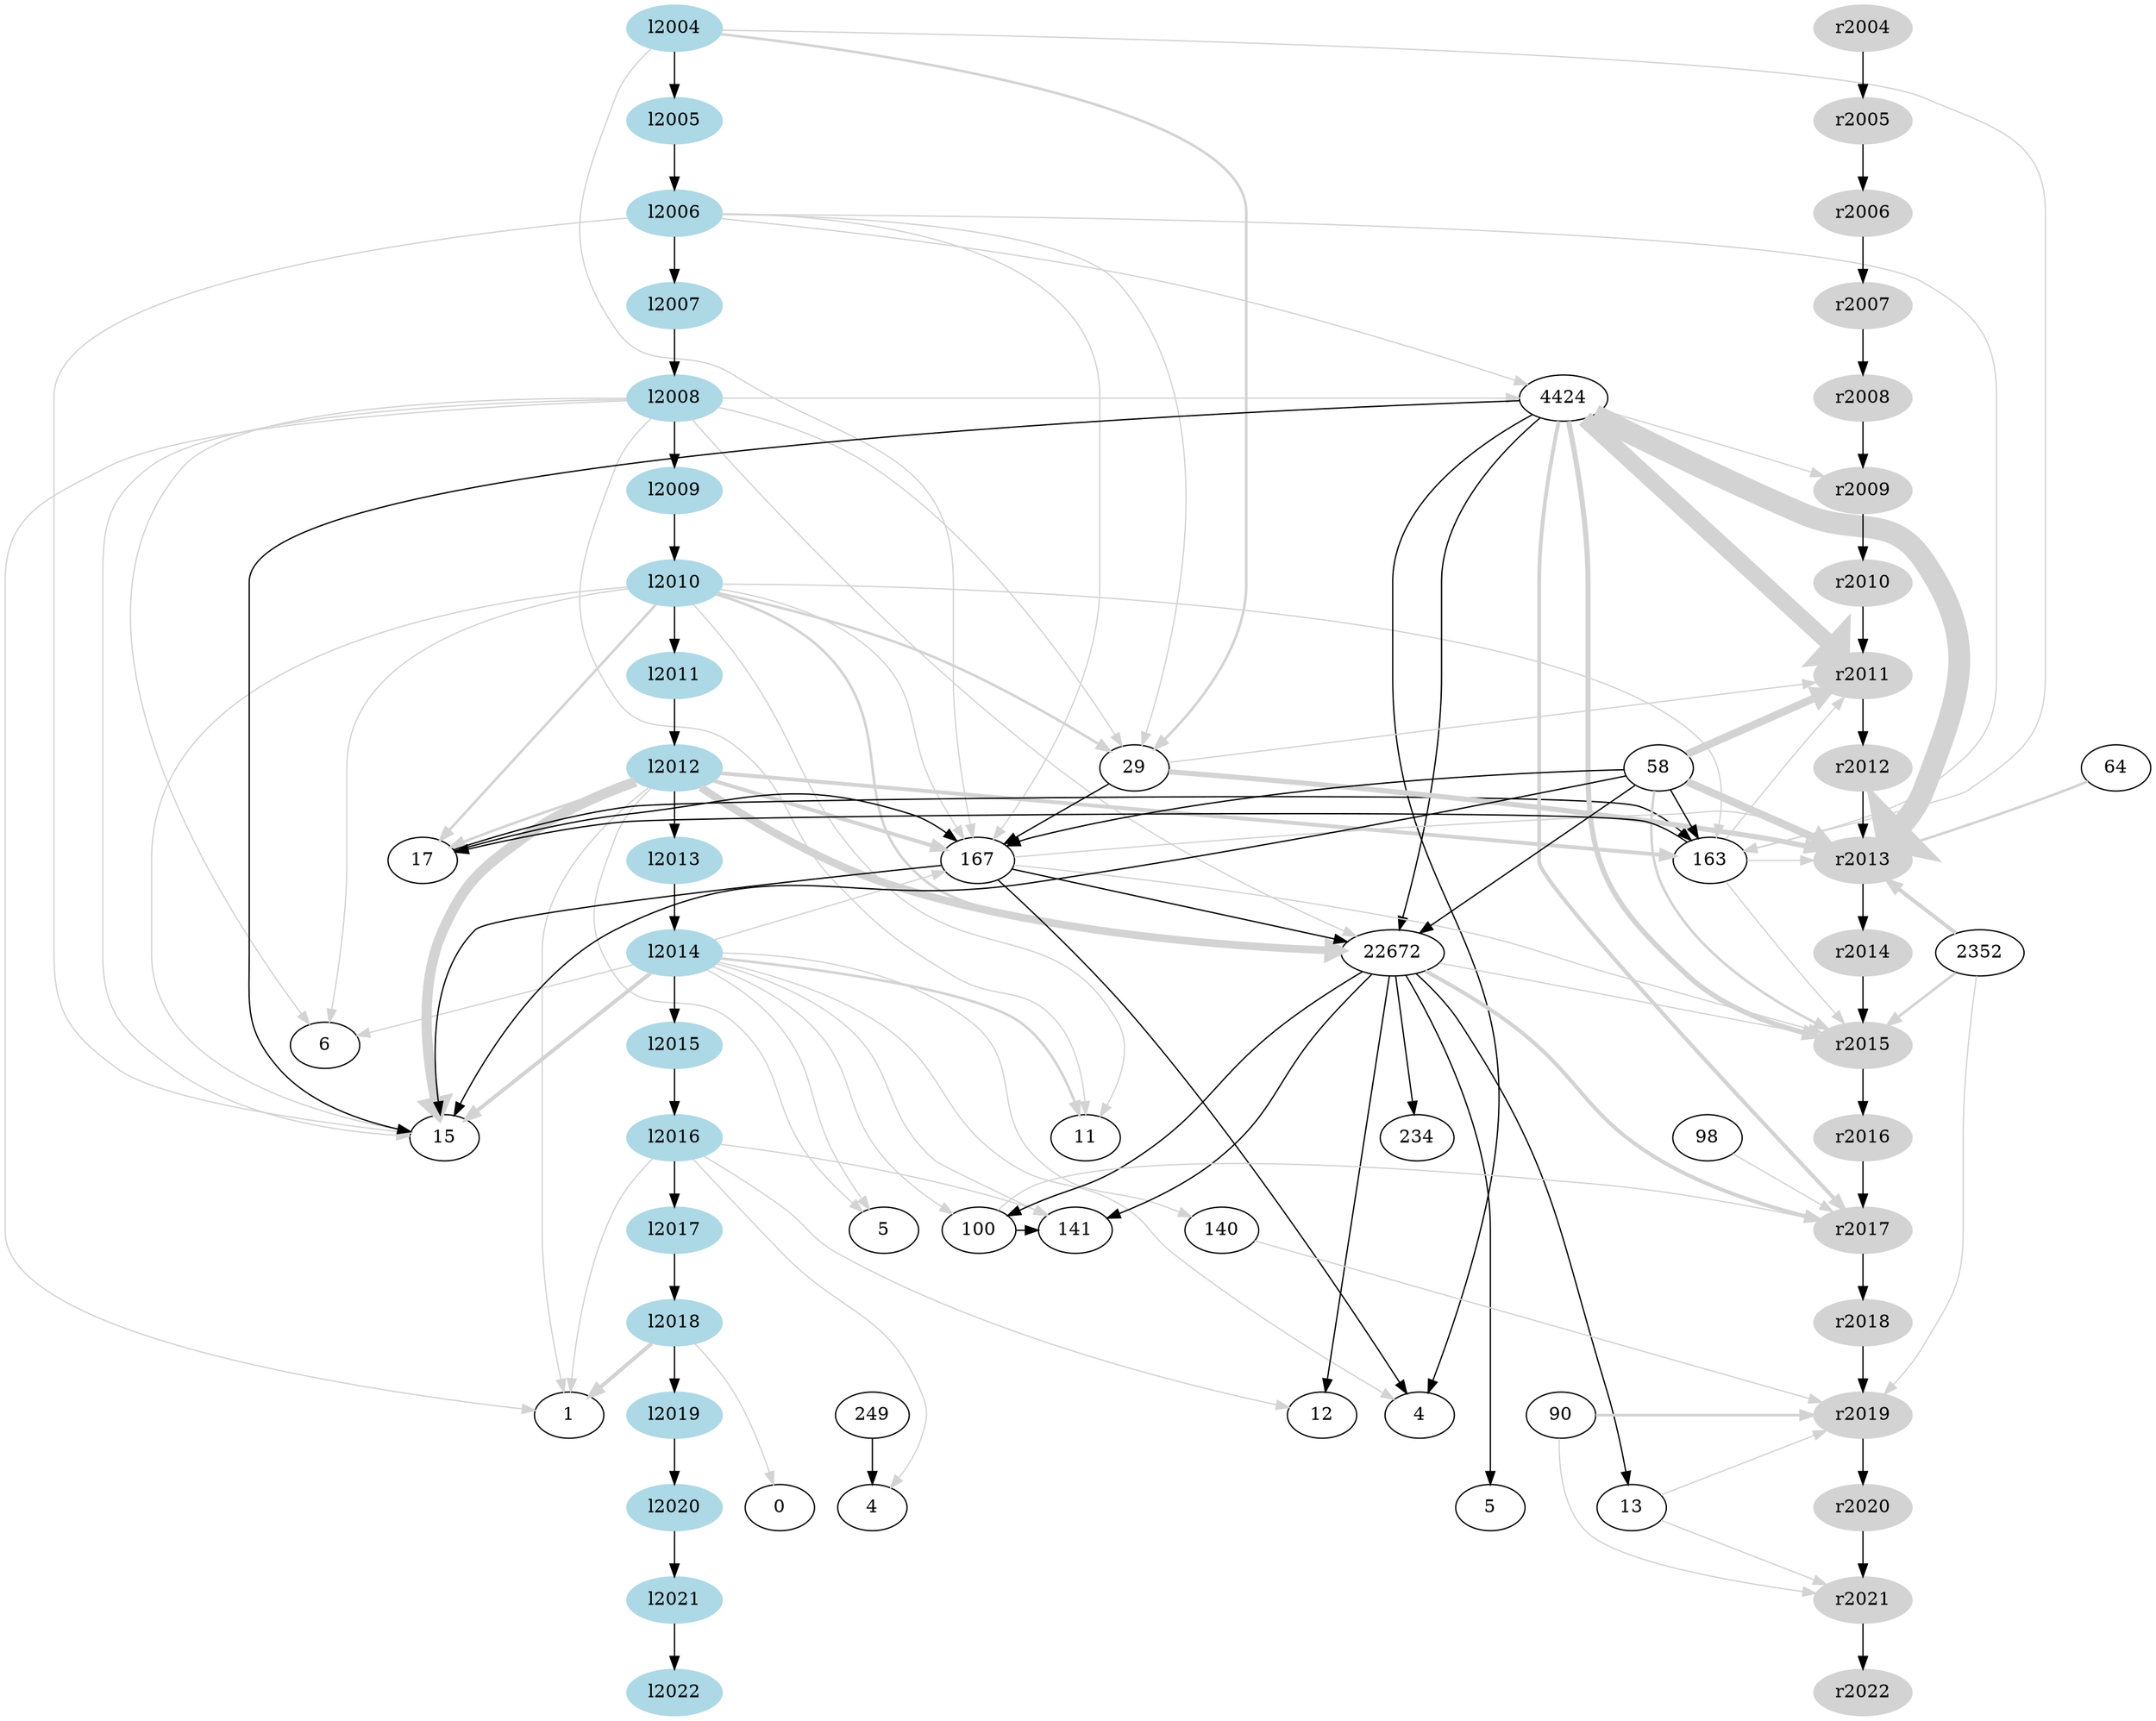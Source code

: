 digraph G {

crossing_type=0
    
subgraph left {
    style=filled
    color=lightgrey
    node [style=filled,color=lightblue]
    l2004->l2005->l2006->l2007->l2008->l2009->l2010->l2011->l2012->l2013->l2014->l2015->l2016->l2017->l2018->l2019->l2020->l2021->l2022 [weight=10000]
    label = "left"
}

subgraph focus{
    edge [weight=10]
    1710476689 [label="2352"]
    1786904711 [label="64"]
    1843615162 [label="17"]
    2025768430 [label="4424"]
    2099471712 [label="22672"]
    2123284177 [label="29"]
    2134842679 [label="167"]
    2159528849 [label="15"]
    2421157170 [label="6"]
    2585630030 [label="234"]
    2592298275 [label="100"]
    2593383075 [label="141"]
    2751842161 [label="140"]
    2770487696 [label="5"]
    2950320139 [label="58"]
    2953243993 [label="1"]
    2953267151 [label="163"]
    2953501176 [label="4"]
    2963622136 [label="11"]
    2963865839 [label="98"]
    2970006822 [label="249"]
    2971040589 [label="90"]
    2980709326 [label="12"]
    3001314098 [label="0"]
    3011483492 [label="13"]
    3012026596 [label="5"]
    3093990297 [label="4"]
    2025768430->2099471712
    2025768430->2159528849
    2025768430->2953501176
    2123284177->2134842679
    2950320139->2099471712
    2950320139->2134842679
    2950320139->2159528849
    2950320139->2953267151
    2134842679->2099471712
    2134842679->2159528849
    2134842679->2953501176
    2953267151->1843615162
    1843615162->2134842679
    1843615162->2953267151
    2099471712->2585630030
    2099471712->2592298275
    2099471712->2593383075
    2099471712->2980709326
    2099471712->3011483492
    2099471712->3012026596
    2592298275->2593383075
    2970006822->3093990297
}

subgraph right {
    style=filled
    color=lightgrey
    node [style=filled,color=lightgrey]
    r2004->r2005->r2006->r2007->r2008->r2009->r2010->r2011->r2012->r2013->r2014->r2015->r2016->r2017->r2018->r2019->r2020->r2021->r2022 [weight=10000]
    label = "right"
}

{ rank=same l2004 r2004}
{ rank=same l2005 r2005}
{ rank=same l2006 r2006}
{ rank=same l2007 r2007}
{ rank=same l2008 2025768430  r2008}
{ rank=same l2009 r2009}
{ rank=same l2010 r2010}
{ rank=same l2011 r2011}
{ rank=same l2012 1786904711 2123284177 2950320139 r2012}
{ rank=same l2013 1843615162 2134842679 2953267151 r2013}
{ rank=same l2014 1710476689 2099471712 r2014}
{ rank=same l2015 2421157170 r2015}
{ rank=same l2016 2159528849 2585630030 2963622136 2963865839 r2016}
{ rank=same l2017 2592298275 2593383075 2751842161 2770487696 r2017}
{ rank=same l2018 r2018}
{ rank=same l2019 2953243993 2953501176 2970006822 2971040589 2980709326 r2019}
{ rank=same l2020 3001314098 3011483492 3012026596 3093990297 r2020}
{ rank=same l2021 r2021}
{ rank=same l2022 r2022}

l2010->2421157170 [color="lightgray", weight=1, penwidth=1]
l2010->2963622136 [color="lightgray", weight=1, penwidth=1]
l2006->2159528849 [color="lightgray", weight=1, penwidth=1]
l2012->2134842679 [color="lightgray", weight=3, penwidth=3]
l2012->2953267151 [color="lightgray", weight=3, penwidth=3]
l2010->2123284177 [color="lightgray", weight=2, penwidth=2]
l2010->2134842679 [color="lightgray", weight=1, penwidth=1]
l2010->2953267151 [color="lightgray", weight=1, penwidth=1]
l2010->1843615162 [color="lightgray", weight=2, penwidth=2]
l2010->2099471712 [color="lightgray", weight=2, penwidth=2]
l2010->2159528849 [color="lightgray", weight=1, penwidth=1]
2025768430->r2011 [color="lightgray", weight=13, penwidth=13]
2025768430->r2015 [color="lightgray", weight=4, penwidth=4]
1710476689->r2015 [color="lightgray", weight=2, penwidth=2]
2025768430->r2013 [color="lightgray", weight=17, penwidth=17]
1710476689->r2013 [color="lightgray", weight=3, penwidth=3]
2123284177->r2013 [color="lightgray", weight=4, penwidth=4]
2950320139->r2013 [color="lightgray", weight=6, penwidth=6]
2134842679->r2013 [color="lightgray", weight=1, penwidth=1]
2953267151->r2013 [color="lightgray", weight=1, penwidth=1]
1786904711->r2013 [color="lightgray", weight=2, penwidth=2]
2123284177->r2011 [color="lightgray", weight=1, penwidth=1]
2950320139->r2011 [color="lightgray", weight=6, penwidth=6]
2953267151->r2011 [color="lightgray", weight=1, penwidth=1]
2025768430->r2009 [color="lightgray", weight=1, penwidth=1]
2950320139->r2015 [color="lightgray", weight=2, penwidth=2]
2134842679->r2015 [color="lightgray", weight=1, penwidth=1]
2025768430->r2017 [color="lightgray", weight=3, penwidth=3]
2953267151->r2015 [color="lightgray", weight=1, penwidth=1]
2099471712->r2017 [color="lightgray", weight=3, penwidth=3]
2592298275->r2017 [color="lightgray", weight=1, penwidth=1]
2963865839->r2017 [color="lightgray", weight=1, penwidth=1]
l2004->2123284177 [color="lightgray", weight=2, penwidth=2]
l2006->2025768430 [color="lightgray", weight=1, penwidth=1]
l2012->2099471712 [color="lightgray", weight=6, penwidth=6]
l2008->2025768430 [color="lightgray", weight=1, penwidth=1]
l2008->2099471712 [color="lightgray", weight=1, penwidth=1]
l2008->2123284177 [color="lightgray", weight=1, penwidth=1]
l2008->2159528849 [color="lightgray", weight=1, penwidth=1]
l2008->2421157170 [color="lightgray", weight=1, penwidth=1]
l2008->2953243993 [color="lightgray", weight=1, penwidth=1]
l2008->2963622136 [color="lightgray", weight=1, penwidth=1]
l2012->2159528849 [color="lightgray", weight=8, penwidth=8]
l2012->2953243993 [color="lightgray", weight=1, penwidth=1]
l2014->2592298275 [color="lightgray", weight=1, penwidth=1]
l2014->2751842161 [color="lightgray", weight=1, penwidth=1]
1710476689->r2019 [color="lightgray", weight=1, penwidth=1]
l2014->2134842679 [color="lightgray", weight=1, penwidth=1]
l2012->1843615162 [color="lightgray", weight=2, penwidth=2]
l2004->2134842679 [color="lightgray", weight=1, penwidth=1]
l2004->2953267151 [color="lightgray", weight=1, penwidth=1]
l2012->2770487696 [color="lightgray", weight=1, penwidth=1]
l2006->2123284177 [color="lightgray", weight=1, penwidth=1]
l2006->2134842679 [color="lightgray", weight=1, penwidth=1]
l2006->2953267151 [color="lightgray", weight=1, penwidth=1]
l2014->2421157170 [color="lightgray", weight=1, penwidth=1]
l2014->2963622136 [color="lightgray", weight=2, penwidth=2]
l2014->2159528849 [color="lightgray", weight=3, penwidth=3]
l2014->2593383075 [color="lightgray", weight=1, penwidth=1]
l2014->2770487696 [color="lightgray", weight=1, penwidth=1]
l2014->2953501176 [color="lightgray", weight=1, penwidth=1]
2099471712->r2015 [color="lightgray", weight=1, penwidth=1]
2751842161->r2019 [color="lightgray", weight=1, penwidth=1]
l2016->2593383075 [color="lightgray", weight=1, penwidth=1]
l2016->2953243993 [color="lightgray", weight=1, penwidth=1]
l2016->2980709326 [color="lightgray", weight=1, penwidth=1]
l2016->3093990297 [color="lightgray", weight=1, penwidth=1]
l2018->2953243993 [color="lightgray", weight=3, penwidth=3]
l2018->3001314098 [color="lightgray", weight=1, penwidth=1]
2971040589->r2019 [color="lightgray", weight=2, penwidth=2]
3011483492->r2019 [color="lightgray", weight=1, penwidth=1]
2971040589->r2021 [color="lightgray", weight=1, penwidth=1]
3011483492->r2021 [color="lightgray", weight=1, penwidth=1]
}
